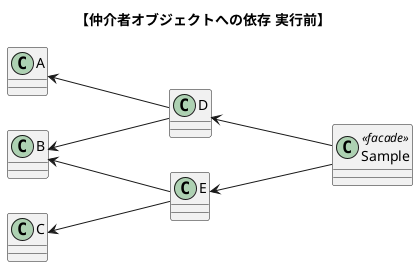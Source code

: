@startuml map_class_push_CFD
title "【仲介者オブジェクトへの依存 実行前】"
left to right direction

together {
    class "A"
    class "B"
    class "C"
}
class "D"
class "E"
class "Sample"<<facade>>

"A" <--- "D" 
"B" <--- "D" 

"B" <--- "E"
"C" <--- "E"

"D" <--- "Sample"
"E" <--- "Sample"

@enduml
